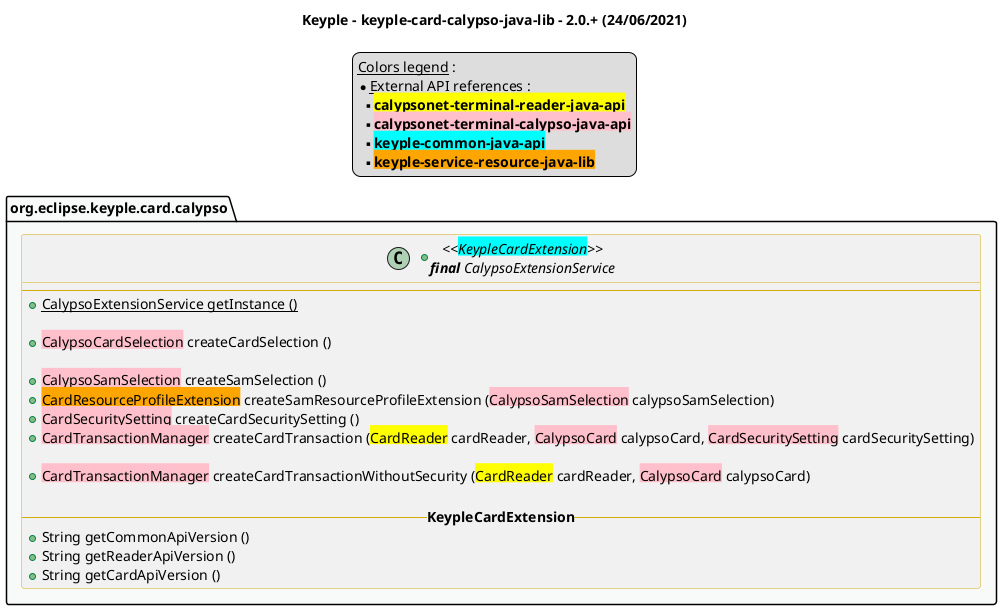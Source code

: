 @startuml
title
    Keyple - keyple-card-calypso-java-lib - 2.0.+ (24/06/2021)
end title

' == THEME ==

'Couleurs issues de : https://htmlcolorcodes.com/fr/tableau-de-couleur/tableau-de-couleur-design-plat/
!define C_GREY1 F8F9F9
!define C_GREY2 F2F3F4
!define C_GREY3 E5E7E9
!define C_GREY4 D7DBDD
!define C_GREY5 CACFD2
!define C_GREY6 BDC3C7
!define C_LINK 3498DB
!define C_USE 27AE60

skinparam Shadowing false
skinparam ClassFontStyle italic
skinparam ClassBorderColor #D4AC0D
skinparam stereotypeABorderColor #A9DCDF
skinparam stereotypeIBorderColor #B4A7E5
skinparam stereotypeCBorderColor #ADD1B2
skinparam stereotypeEBorderColor #EB93DF
' Red
skinparam ClassBackgroundColor<<red>> #FDEDEC
skinparam ClassBorderColor<<red>> #E74C3C
hide <<red>> stereotype
' Purple
skinparam ClassBackgroundColor<<purple>> #F4ECF7
skinparam ClassBorderColor<<purple>> #8E44AD
hide <<purple>> stereotype
' blue
skinparam ClassBackgroundColor<<blue>> #EBF5FB
skinparam ClassBorderColor<<blue>> #3498DB
hide <<blue>> stereotype
' Green
skinparam ClassBackgroundColor<<green>> #E9F7EF
skinparam ClassBorderColor<<green>> #27AE60
hide <<green>> stereotype
' Grey
skinparam ClassBackgroundColor<<grey>> #EAECEE
skinparam ClassBorderColor<<grey>> #2C3E50
hide <<grey>> stereotype

' == CONTENT ==

legend top
    __Colors legend__ :
    * __External API references__ :
    ** <back:yellow>**calypsonet-terminal-reader-java-api**</back>
    ** <back:pink>**calypsonet-terminal-calypso-java-api**</back>
    ** <back:cyan>**keyple-common-java-api**</back>
    ** <back:orange>**keyple-service-resource-java-lib**</back>
end legend

package "org.eclipse.keyple.card.calypso" as calypso {
    +class "<<<back:cyan>KeypleCardExtension</back>>>\n**final** CalypsoExtensionService" as CalypsoExtensionService {
        --
        +{static} CalypsoExtensionService getInstance ()

        +<back:pink>CalypsoCardSelection</back> createCardSelection ()

        +<back:pink>CalypsoSamSelection</back> createSamSelection ()
        +<back:orange>CardResourceProfileExtension</back> createSamResourceProfileExtension (<back:pink>CalypsoSamSelection</back> calypsoSamSelection)
        +<back:pink>CardSecuritySetting</back> createCardSecuritySetting ()
        +<back:pink>CardTransactionManager</back> createCardTransaction (<back:yellow>CardReader</back> cardReader, <back:pink>CalypsoCard</back> calypsoCard, <back:pink>CardSecuritySetting</back> cardSecuritySetting)

        +<back:pink>CardTransactionManager</back> createCardTransactionWithoutSecurity (<back:yellow>CardReader</back> cardReader, <back:pink>CalypsoCard</back> calypsoCard)

        -- **KeypleCardExtension** --
        +String getCommonApiVersion ()
        +String getReaderApiVersion ()
        +String getCardApiVersion ()
    }
}

' Associations

' == LAYOUT ==

' == STYLE ==

package calypso #C_GREY1 {}


@enduml